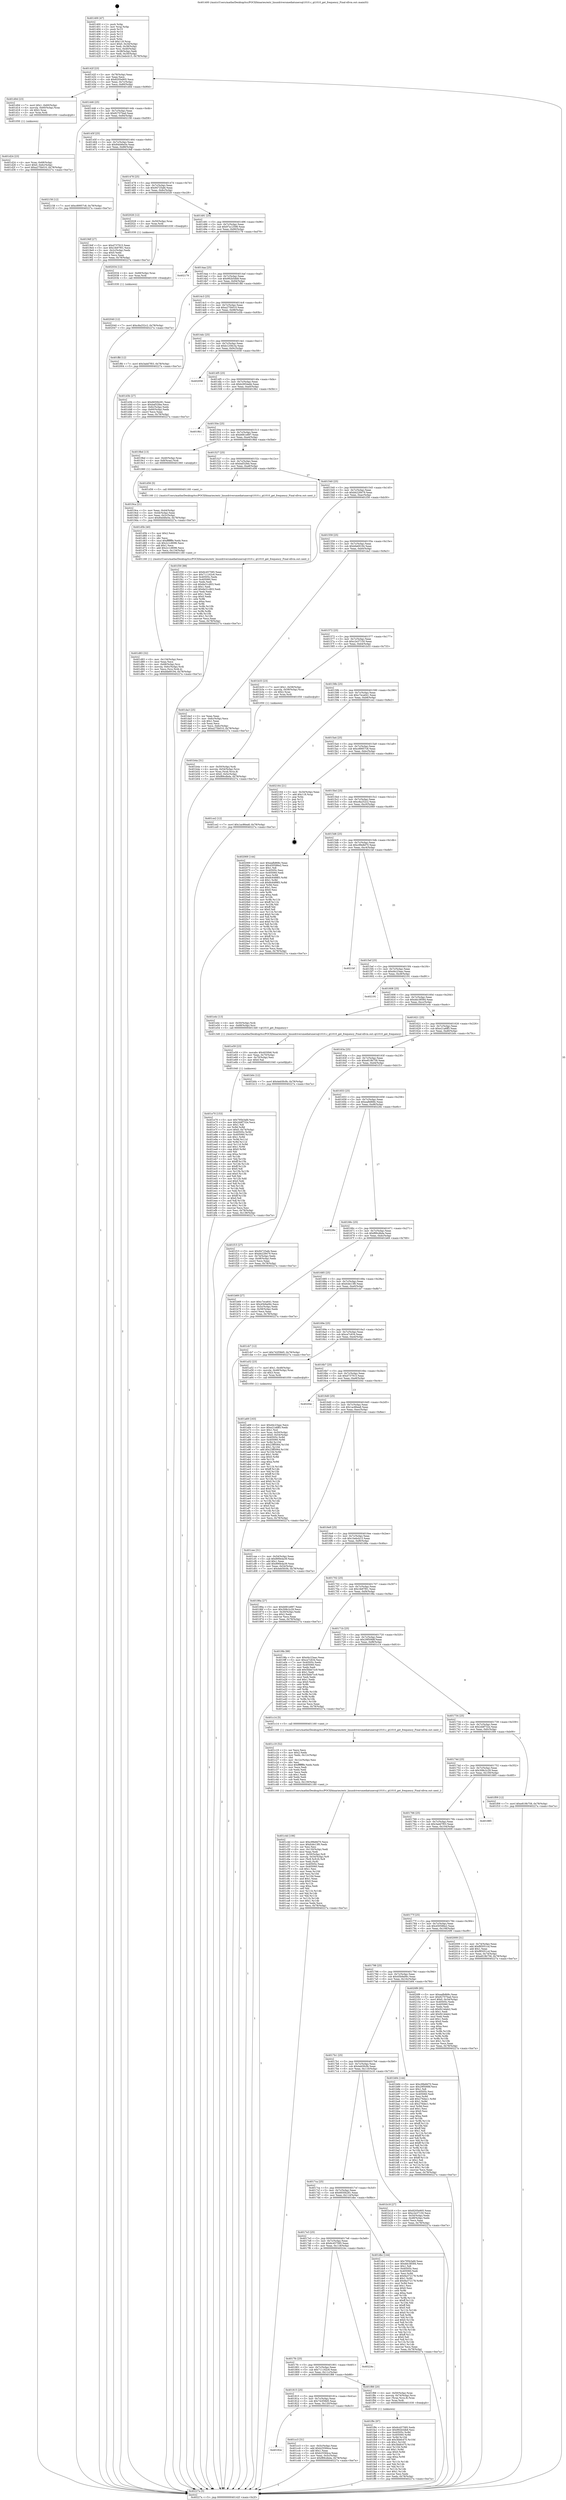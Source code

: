 digraph "0x401400" {
  label = "0x401400 (/mnt/c/Users/mathe/Desktop/tcc/POCII/binaries/extr_linuxdriversmediatunersqt1010.c_qt1010_get_frequency_Final-ollvm.out::main(0))"
  labelloc = "t"
  node[shape=record]

  Entry [label="",width=0.3,height=0.3,shape=circle,fillcolor=black,style=filled]
  "0x40142f" [label="{
     0x40142f [23]\l
     | [instrs]\l
     &nbsp;&nbsp;0x40142f \<+3\>: mov -0x78(%rbp),%eax\l
     &nbsp;&nbsp;0x401432 \<+2\>: mov %eax,%ecx\l
     &nbsp;&nbsp;0x401434 \<+6\>: sub $0x8205e905,%ecx\l
     &nbsp;&nbsp;0x40143a \<+3\>: mov %eax,-0x7c(%rbp)\l
     &nbsp;&nbsp;0x40143d \<+3\>: mov %ecx,-0x80(%rbp)\l
     &nbsp;&nbsp;0x401440 \<+6\>: je 0000000000401d0d \<main+0x90d\>\l
  }"]
  "0x401d0d" [label="{
     0x401d0d [23]\l
     | [instrs]\l
     &nbsp;&nbsp;0x401d0d \<+7\>: movl $0x1,-0x60(%rbp)\l
     &nbsp;&nbsp;0x401d14 \<+4\>: movslq -0x60(%rbp),%rax\l
     &nbsp;&nbsp;0x401d18 \<+4\>: shl $0x2,%rax\l
     &nbsp;&nbsp;0x401d1c \<+3\>: mov %rax,%rdi\l
     &nbsp;&nbsp;0x401d1f \<+5\>: call 0000000000401050 \<malloc@plt\>\l
     | [calls]\l
     &nbsp;&nbsp;0x401050 \{1\} (unknown)\l
  }"]
  "0x401446" [label="{
     0x401446 [25]\l
     | [instrs]\l
     &nbsp;&nbsp;0x401446 \<+5\>: jmp 000000000040144b \<main+0x4b\>\l
     &nbsp;&nbsp;0x40144b \<+3\>: mov -0x7c(%rbp),%eax\l
     &nbsp;&nbsp;0x40144e \<+5\>: sub $0x82707bad,%eax\l
     &nbsp;&nbsp;0x401453 \<+6\>: mov %eax,-0x84(%rbp)\l
     &nbsp;&nbsp;0x401459 \<+6\>: je 0000000000402158 \<main+0xd58\>\l
  }"]
  Exit [label="",width=0.3,height=0.3,shape=circle,fillcolor=black,style=filled,peripheries=2]
  "0x402158" [label="{
     0x402158 [12]\l
     | [instrs]\l
     &nbsp;&nbsp;0x402158 \<+7\>: movl $0xc89957c8,-0x78(%rbp)\l
     &nbsp;&nbsp;0x40215f \<+5\>: jmp 000000000040227a \<main+0xe7a\>\l
  }"]
  "0x40145f" [label="{
     0x40145f [25]\l
     | [instrs]\l
     &nbsp;&nbsp;0x40145f \<+5\>: jmp 0000000000401464 \<main+0x64\>\l
     &nbsp;&nbsp;0x401464 \<+3\>: mov -0x7c(%rbp),%eax\l
     &nbsp;&nbsp;0x401467 \<+5\>: sub $0x84d46e5e,%eax\l
     &nbsp;&nbsp;0x40146c \<+6\>: mov %eax,-0x88(%rbp)\l
     &nbsp;&nbsp;0x401472 \<+6\>: je 00000000004019df \<main+0x5df\>\l
  }"]
  "0x402040" [label="{
     0x402040 [12]\l
     | [instrs]\l
     &nbsp;&nbsp;0x402040 \<+7\>: movl $0xc8a252c2,-0x78(%rbp)\l
     &nbsp;&nbsp;0x402047 \<+5\>: jmp 000000000040227a \<main+0xe7a\>\l
  }"]
  "0x4019df" [label="{
     0x4019df [27]\l
     | [instrs]\l
     &nbsp;&nbsp;0x4019df \<+5\>: mov $0xd737915,%eax\l
     &nbsp;&nbsp;0x4019e4 \<+5\>: mov $0x1fe97f01,%ecx\l
     &nbsp;&nbsp;0x4019e9 \<+3\>: mov -0x2c(%rbp),%edx\l
     &nbsp;&nbsp;0x4019ec \<+3\>: cmp $0x0,%edx\l
     &nbsp;&nbsp;0x4019ef \<+3\>: cmove %ecx,%eax\l
     &nbsp;&nbsp;0x4019f2 \<+3\>: mov %eax,-0x78(%rbp)\l
     &nbsp;&nbsp;0x4019f5 \<+5\>: jmp 000000000040227a \<main+0xe7a\>\l
  }"]
  "0x401478" [label="{
     0x401478 [25]\l
     | [instrs]\l
     &nbsp;&nbsp;0x401478 \<+5\>: jmp 000000000040147d \<main+0x7d\>\l
     &nbsp;&nbsp;0x40147d \<+3\>: mov -0x7c(%rbp),%eax\l
     &nbsp;&nbsp;0x401480 \<+5\>: sub $0x94725afe,%eax\l
     &nbsp;&nbsp;0x401485 \<+6\>: mov %eax,-0x8c(%rbp)\l
     &nbsp;&nbsp;0x40148b \<+6\>: je 0000000000402028 \<main+0xc28\>\l
  }"]
  "0x402034" [label="{
     0x402034 [12]\l
     | [instrs]\l
     &nbsp;&nbsp;0x402034 \<+4\>: mov -0x68(%rbp),%rax\l
     &nbsp;&nbsp;0x402038 \<+3\>: mov %rax,%rdi\l
     &nbsp;&nbsp;0x40203b \<+5\>: call 0000000000401030 \<free@plt\>\l
     | [calls]\l
     &nbsp;&nbsp;0x401030 \{1\} (unknown)\l
  }"]
  "0x402028" [label="{
     0x402028 [12]\l
     | [instrs]\l
     &nbsp;&nbsp;0x402028 \<+4\>: mov -0x50(%rbp),%rax\l
     &nbsp;&nbsp;0x40202c \<+3\>: mov %rax,%rdi\l
     &nbsp;&nbsp;0x40202f \<+5\>: call 0000000000401030 \<free@plt\>\l
     | [calls]\l
     &nbsp;&nbsp;0x401030 \{1\} (unknown)\l
  }"]
  "0x401491" [label="{
     0x401491 [25]\l
     | [instrs]\l
     &nbsp;&nbsp;0x401491 \<+5\>: jmp 0000000000401496 \<main+0x96\>\l
     &nbsp;&nbsp;0x401496 \<+3\>: mov -0x7c(%rbp),%eax\l
     &nbsp;&nbsp;0x401499 \<+5\>: sub $0x97a12598,%eax\l
     &nbsp;&nbsp;0x40149e \<+6\>: mov %eax,-0x90(%rbp)\l
     &nbsp;&nbsp;0x4014a4 \<+6\>: je 0000000000402179 \<main+0xd79\>\l
  }"]
  "0x401f9c" [label="{
     0x401f9c [97]\l
     | [instrs]\l
     &nbsp;&nbsp;0x401f9c \<+5\>: mov $0x6c457585,%edx\l
     &nbsp;&nbsp;0x401fa1 \<+5\>: mov $0x992b5db8,%esi\l
     &nbsp;&nbsp;0x401fa6 \<+8\>: mov 0x40505c,%r8d\l
     &nbsp;&nbsp;0x401fae \<+8\>: mov 0x405060,%r9d\l
     &nbsp;&nbsp;0x401fb6 \<+3\>: mov %r8d,%r10d\l
     &nbsp;&nbsp;0x401fb9 \<+7\>: add $0x3bbfc475,%r10d\l
     &nbsp;&nbsp;0x401fc0 \<+4\>: sub $0x1,%r10d\l
     &nbsp;&nbsp;0x401fc4 \<+7\>: sub $0x3bbfc475,%r10d\l
     &nbsp;&nbsp;0x401fcb \<+4\>: imul %r10d,%r8d\l
     &nbsp;&nbsp;0x401fcf \<+4\>: and $0x1,%r8d\l
     &nbsp;&nbsp;0x401fd3 \<+4\>: cmp $0x0,%r8d\l
     &nbsp;&nbsp;0x401fd7 \<+4\>: sete %r11b\l
     &nbsp;&nbsp;0x401fdb \<+4\>: cmp $0xa,%r9d\l
     &nbsp;&nbsp;0x401fdf \<+3\>: setl %bl\l
     &nbsp;&nbsp;0x401fe2 \<+3\>: mov %r11b,%r14b\l
     &nbsp;&nbsp;0x401fe5 \<+3\>: and %bl,%r14b\l
     &nbsp;&nbsp;0x401fe8 \<+3\>: xor %bl,%r11b\l
     &nbsp;&nbsp;0x401feb \<+3\>: or %r11b,%r14b\l
     &nbsp;&nbsp;0x401fee \<+4\>: test $0x1,%r14b\l
     &nbsp;&nbsp;0x401ff2 \<+3\>: cmovne %esi,%edx\l
     &nbsp;&nbsp;0x401ff5 \<+3\>: mov %edx,-0x78(%rbp)\l
     &nbsp;&nbsp;0x401ff8 \<+5\>: jmp 000000000040227a \<main+0xe7a\>\l
  }"]
  "0x402179" [label="{
     0x402179\l
  }", style=dashed]
  "0x4014aa" [label="{
     0x4014aa [25]\l
     | [instrs]\l
     &nbsp;&nbsp;0x4014aa \<+5\>: jmp 00000000004014af \<main+0xaf\>\l
     &nbsp;&nbsp;0x4014af \<+3\>: mov -0x7c(%rbp),%eax\l
     &nbsp;&nbsp;0x4014b2 \<+5\>: sub $0x992b5db8,%eax\l
     &nbsp;&nbsp;0x4014b7 \<+6\>: mov %eax,-0x94(%rbp)\l
     &nbsp;&nbsp;0x4014bd \<+6\>: je 0000000000401ffd \<main+0xbfd\>\l
  }"]
  "0x401e70" [label="{
     0x401e70 [153]\l
     | [instrs]\l
     &nbsp;&nbsp;0x401e70 \<+5\>: mov $0x795b3afd,%esi\l
     &nbsp;&nbsp;0x401e75 \<+5\>: mov $0x2ddf732e,%ecx\l
     &nbsp;&nbsp;0x401e7a \<+2\>: mov $0x1,%dl\l
     &nbsp;&nbsp;0x401e7c \<+3\>: xor %r8d,%r8d\l
     &nbsp;&nbsp;0x401e7f \<+7\>: movl $0x0,-0x74(%rbp)\l
     &nbsp;&nbsp;0x401e86 \<+8\>: mov 0x40505c,%r9d\l
     &nbsp;&nbsp;0x401e8e \<+8\>: mov 0x405060,%r10d\l
     &nbsp;&nbsp;0x401e96 \<+4\>: sub $0x1,%r8d\l
     &nbsp;&nbsp;0x401e9a \<+3\>: mov %r9d,%r11d\l
     &nbsp;&nbsp;0x401e9d \<+3\>: add %r8d,%r11d\l
     &nbsp;&nbsp;0x401ea0 \<+4\>: imul %r11d,%r9d\l
     &nbsp;&nbsp;0x401ea4 \<+4\>: and $0x1,%r9d\l
     &nbsp;&nbsp;0x401ea8 \<+4\>: cmp $0x0,%r9d\l
     &nbsp;&nbsp;0x401eac \<+3\>: sete %bl\l
     &nbsp;&nbsp;0x401eaf \<+4\>: cmp $0xa,%r10d\l
     &nbsp;&nbsp;0x401eb3 \<+4\>: setl %r14b\l
     &nbsp;&nbsp;0x401eb7 \<+3\>: mov %bl,%r15b\l
     &nbsp;&nbsp;0x401eba \<+4\>: xor $0xff,%r15b\l
     &nbsp;&nbsp;0x401ebe \<+3\>: mov %r14b,%r12b\l
     &nbsp;&nbsp;0x401ec1 \<+4\>: xor $0xff,%r12b\l
     &nbsp;&nbsp;0x401ec5 \<+3\>: xor $0x0,%dl\l
     &nbsp;&nbsp;0x401ec8 \<+3\>: mov %r15b,%r13b\l
     &nbsp;&nbsp;0x401ecb \<+4\>: and $0x0,%r13b\l
     &nbsp;&nbsp;0x401ecf \<+2\>: and %dl,%bl\l
     &nbsp;&nbsp;0x401ed1 \<+3\>: mov %r12b,%dil\l
     &nbsp;&nbsp;0x401ed4 \<+4\>: and $0x0,%dil\l
     &nbsp;&nbsp;0x401ed8 \<+3\>: and %dl,%r14b\l
     &nbsp;&nbsp;0x401edb \<+3\>: or %bl,%r13b\l
     &nbsp;&nbsp;0x401ede \<+3\>: or %r14b,%dil\l
     &nbsp;&nbsp;0x401ee1 \<+3\>: xor %dil,%r13b\l
     &nbsp;&nbsp;0x401ee4 \<+3\>: or %r12b,%r15b\l
     &nbsp;&nbsp;0x401ee7 \<+4\>: xor $0xff,%r15b\l
     &nbsp;&nbsp;0x401eeb \<+3\>: or $0x0,%dl\l
     &nbsp;&nbsp;0x401eee \<+3\>: and %dl,%r15b\l
     &nbsp;&nbsp;0x401ef1 \<+3\>: or %r15b,%r13b\l
     &nbsp;&nbsp;0x401ef4 \<+4\>: test $0x1,%r13b\l
     &nbsp;&nbsp;0x401ef8 \<+3\>: cmovne %ecx,%esi\l
     &nbsp;&nbsp;0x401efb \<+3\>: mov %esi,-0x78(%rbp)\l
     &nbsp;&nbsp;0x401efe \<+6\>: mov %eax,-0x138(%rbp)\l
     &nbsp;&nbsp;0x401f04 \<+5\>: jmp 000000000040227a \<main+0xe7a\>\l
  }"]
  "0x401ffd" [label="{
     0x401ffd [12]\l
     | [instrs]\l
     &nbsp;&nbsp;0x401ffd \<+7\>: movl $0x3add7f03,-0x78(%rbp)\l
     &nbsp;&nbsp;0x402004 \<+5\>: jmp 000000000040227a \<main+0xe7a\>\l
  }"]
  "0x4014c3" [label="{
     0x4014c3 [25]\l
     | [instrs]\l
     &nbsp;&nbsp;0x4014c3 \<+5\>: jmp 00000000004014c8 \<main+0xc8\>\l
     &nbsp;&nbsp;0x4014c8 \<+3\>: mov -0x7c(%rbp),%eax\l
     &nbsp;&nbsp;0x4014cb \<+5\>: sub $0xa275b010,%eax\l
     &nbsp;&nbsp;0x4014d0 \<+6\>: mov %eax,-0x98(%rbp)\l
     &nbsp;&nbsp;0x4014d6 \<+6\>: je 0000000000401d3b \<main+0x93b\>\l
  }"]
  "0x401e59" [label="{
     0x401e59 [23]\l
     | [instrs]\l
     &nbsp;&nbsp;0x401e59 \<+10\>: movabs $0x4030b6,%rdi\l
     &nbsp;&nbsp;0x401e63 \<+3\>: mov %eax,-0x70(%rbp)\l
     &nbsp;&nbsp;0x401e66 \<+3\>: mov -0x70(%rbp),%esi\l
     &nbsp;&nbsp;0x401e69 \<+2\>: mov $0x0,%al\l
     &nbsp;&nbsp;0x401e6b \<+5\>: call 0000000000401040 \<printf@plt\>\l
     | [calls]\l
     &nbsp;&nbsp;0x401040 \{1\} (unknown)\l
  }"]
  "0x401d3b" [label="{
     0x401d3b [27]\l
     | [instrs]\l
     &nbsp;&nbsp;0x401d3b \<+5\>: mov $0x6650b281,%eax\l
     &nbsp;&nbsp;0x401d40 \<+5\>: mov $0xbaf32fee,%ecx\l
     &nbsp;&nbsp;0x401d45 \<+3\>: mov -0x6c(%rbp),%edx\l
     &nbsp;&nbsp;0x401d48 \<+3\>: cmp -0x60(%rbp),%edx\l
     &nbsp;&nbsp;0x401d4b \<+3\>: cmovl %ecx,%eax\l
     &nbsp;&nbsp;0x401d4e \<+3\>: mov %eax,-0x78(%rbp)\l
     &nbsp;&nbsp;0x401d51 \<+5\>: jmp 000000000040227a \<main+0xe7a\>\l
  }"]
  "0x4014dc" [label="{
     0x4014dc [25]\l
     | [instrs]\l
     &nbsp;&nbsp;0x4014dc \<+5\>: jmp 00000000004014e1 \<main+0xe1\>\l
     &nbsp;&nbsp;0x4014e1 \<+3\>: mov -0x7c(%rbp),%eax\l
     &nbsp;&nbsp;0x4014e4 \<+5\>: sub $0xb1258c3a,%eax\l
     &nbsp;&nbsp;0x4014e9 \<+6\>: mov %eax,-0x9c(%rbp)\l
     &nbsp;&nbsp;0x4014ef \<+6\>: je 0000000000402058 \<main+0xc58\>\l
  }"]
  "0x401d83" [label="{
     0x401d83 [32]\l
     | [instrs]\l
     &nbsp;&nbsp;0x401d83 \<+6\>: mov -0x134(%rbp),%ecx\l
     &nbsp;&nbsp;0x401d89 \<+3\>: imul %eax,%ecx\l
     &nbsp;&nbsp;0x401d8c \<+4\>: mov -0x68(%rbp),%rsi\l
     &nbsp;&nbsp;0x401d90 \<+4\>: movslq -0x6c(%rbp),%rdi\l
     &nbsp;&nbsp;0x401d94 \<+3\>: mov %ecx,(%rsi,%rdi,4)\l
     &nbsp;&nbsp;0x401d97 \<+7\>: movl $0xbfa69194,-0x78(%rbp)\l
     &nbsp;&nbsp;0x401d9e \<+5\>: jmp 000000000040227a \<main+0xe7a\>\l
  }"]
  "0x402058" [label="{
     0x402058\l
  }", style=dashed]
  "0x4014f5" [label="{
     0x4014f5 [25]\l
     | [instrs]\l
     &nbsp;&nbsp;0x4014f5 \<+5\>: jmp 00000000004014fa \<main+0xfa\>\l
     &nbsp;&nbsp;0x4014fa \<+3\>: mov -0x7c(%rbp),%eax\l
     &nbsp;&nbsp;0x4014fd \<+5\>: sub $0xb2854abb,%eax\l
     &nbsp;&nbsp;0x401502 \<+6\>: mov %eax,-0xa0(%rbp)\l
     &nbsp;&nbsp;0x401508 \<+6\>: je 00000000004019b1 \<main+0x5b1\>\l
  }"]
  "0x401d5b" [label="{
     0x401d5b [40]\l
     | [instrs]\l
     &nbsp;&nbsp;0x401d5b \<+5\>: mov $0x2,%ecx\l
     &nbsp;&nbsp;0x401d60 \<+1\>: cltd\l
     &nbsp;&nbsp;0x401d61 \<+2\>: idiv %ecx\l
     &nbsp;&nbsp;0x401d63 \<+6\>: imul $0xfffffffe,%edx,%ecx\l
     &nbsp;&nbsp;0x401d69 \<+6\>: sub $0x2c1c8096,%ecx\l
     &nbsp;&nbsp;0x401d6f \<+3\>: add $0x1,%ecx\l
     &nbsp;&nbsp;0x401d72 \<+6\>: add $0x2c1c8096,%ecx\l
     &nbsp;&nbsp;0x401d78 \<+6\>: mov %ecx,-0x134(%rbp)\l
     &nbsp;&nbsp;0x401d7e \<+5\>: call 0000000000401160 \<next_i\>\l
     | [calls]\l
     &nbsp;&nbsp;0x401160 \{1\} (/mnt/c/Users/mathe/Desktop/tcc/POCII/binaries/extr_linuxdriversmediatunersqt1010.c_qt1010_get_frequency_Final-ollvm.out::next_i)\l
  }"]
  "0x4019b1" [label="{
     0x4019b1\l
  }", style=dashed]
  "0x40150e" [label="{
     0x40150e [25]\l
     | [instrs]\l
     &nbsp;&nbsp;0x40150e \<+5\>: jmp 0000000000401513 \<main+0x113\>\l
     &nbsp;&nbsp;0x401513 \<+3\>: mov -0x7c(%rbp),%eax\l
     &nbsp;&nbsp;0x401516 \<+5\>: sub $0xb681e897,%eax\l
     &nbsp;&nbsp;0x40151b \<+6\>: mov %eax,-0xa4(%rbp)\l
     &nbsp;&nbsp;0x401521 \<+6\>: je 00000000004019bd \<main+0x5bd\>\l
  }"]
  "0x401d24" [label="{
     0x401d24 [23]\l
     | [instrs]\l
     &nbsp;&nbsp;0x401d24 \<+4\>: mov %rax,-0x68(%rbp)\l
     &nbsp;&nbsp;0x401d28 \<+7\>: movl $0x0,-0x6c(%rbp)\l
     &nbsp;&nbsp;0x401d2f \<+7\>: movl $0xa275b010,-0x78(%rbp)\l
     &nbsp;&nbsp;0x401d36 \<+5\>: jmp 000000000040227a \<main+0xe7a\>\l
  }"]
  "0x4019bd" [label="{
     0x4019bd [13]\l
     | [instrs]\l
     &nbsp;&nbsp;0x4019bd \<+4\>: mov -0x40(%rbp),%rax\l
     &nbsp;&nbsp;0x4019c1 \<+4\>: mov 0x8(%rax),%rdi\l
     &nbsp;&nbsp;0x4019c5 \<+5\>: call 0000000000401060 \<atoi@plt\>\l
     | [calls]\l
     &nbsp;&nbsp;0x401060 \{1\} (unknown)\l
  }"]
  "0x401527" [label="{
     0x401527 [25]\l
     | [instrs]\l
     &nbsp;&nbsp;0x401527 \<+5\>: jmp 000000000040152c \<main+0x12c\>\l
     &nbsp;&nbsp;0x40152c \<+3\>: mov -0x7c(%rbp),%eax\l
     &nbsp;&nbsp;0x40152f \<+5\>: sub $0xbaf32fee,%eax\l
     &nbsp;&nbsp;0x401534 \<+6\>: mov %eax,-0xa8(%rbp)\l
     &nbsp;&nbsp;0x40153a \<+6\>: je 0000000000401d56 \<main+0x956\>\l
  }"]
  "0x40182e" [label="{
     0x40182e\l
  }", style=dashed]
  "0x401d56" [label="{
     0x401d56 [5]\l
     | [instrs]\l
     &nbsp;&nbsp;0x401d56 \<+5\>: call 0000000000401160 \<next_i\>\l
     | [calls]\l
     &nbsp;&nbsp;0x401160 \{1\} (/mnt/c/Users/mathe/Desktop/tcc/POCII/binaries/extr_linuxdriversmediatunersqt1010.c_qt1010_get_frequency_Final-ollvm.out::next_i)\l
  }"]
  "0x401540" [label="{
     0x401540 [25]\l
     | [instrs]\l
     &nbsp;&nbsp;0x401540 \<+5\>: jmp 0000000000401545 \<main+0x145\>\l
     &nbsp;&nbsp;0x401545 \<+3\>: mov -0x7c(%rbp),%eax\l
     &nbsp;&nbsp;0x401548 \<+5\>: sub $0xbb228479,%eax\l
     &nbsp;&nbsp;0x40154d \<+6\>: mov %eax,-0xac(%rbp)\l
     &nbsp;&nbsp;0x401553 \<+6\>: je 0000000000401f30 \<main+0xb30\>\l
  }"]
  "0x401cc3" [label="{
     0x401cc3 [31]\l
     | [instrs]\l
     &nbsp;&nbsp;0x401cc3 \<+3\>: mov -0x5c(%rbp),%eax\l
     &nbsp;&nbsp;0x401cc6 \<+5\>: add $0xb25584ca,%eax\l
     &nbsp;&nbsp;0x401ccb \<+3\>: add $0x1,%eax\l
     &nbsp;&nbsp;0x401cce \<+5\>: sub $0xb25584ca,%eax\l
     &nbsp;&nbsp;0x401cd3 \<+3\>: mov %eax,-0x5c(%rbp)\l
     &nbsp;&nbsp;0x401cd6 \<+7\>: movl $0xf89cdbda,-0x78(%rbp)\l
     &nbsp;&nbsp;0x401cdd \<+5\>: jmp 000000000040227a \<main+0xe7a\>\l
  }"]
  "0x401f30" [label="{
     0x401f30 [88]\l
     | [instrs]\l
     &nbsp;&nbsp;0x401f30 \<+5\>: mov $0x6c457585,%eax\l
     &nbsp;&nbsp;0x401f35 \<+5\>: mov $0x711162c6,%ecx\l
     &nbsp;&nbsp;0x401f3a \<+7\>: mov 0x40505c,%edx\l
     &nbsp;&nbsp;0x401f41 \<+7\>: mov 0x405060,%esi\l
     &nbsp;&nbsp;0x401f48 \<+2\>: mov %edx,%edi\l
     &nbsp;&nbsp;0x401f4a \<+6\>: sub $0x6e31c803,%edi\l
     &nbsp;&nbsp;0x401f50 \<+3\>: sub $0x1,%edi\l
     &nbsp;&nbsp;0x401f53 \<+6\>: add $0x6e31c803,%edi\l
     &nbsp;&nbsp;0x401f59 \<+3\>: imul %edi,%edx\l
     &nbsp;&nbsp;0x401f5c \<+3\>: and $0x1,%edx\l
     &nbsp;&nbsp;0x401f5f \<+3\>: cmp $0x0,%edx\l
     &nbsp;&nbsp;0x401f62 \<+4\>: sete %r8b\l
     &nbsp;&nbsp;0x401f66 \<+3\>: cmp $0xa,%esi\l
     &nbsp;&nbsp;0x401f69 \<+4\>: setl %r9b\l
     &nbsp;&nbsp;0x401f6d \<+3\>: mov %r8b,%r10b\l
     &nbsp;&nbsp;0x401f70 \<+3\>: and %r9b,%r10b\l
     &nbsp;&nbsp;0x401f73 \<+3\>: xor %r9b,%r8b\l
     &nbsp;&nbsp;0x401f76 \<+3\>: or %r8b,%r10b\l
     &nbsp;&nbsp;0x401f79 \<+4\>: test $0x1,%r10b\l
     &nbsp;&nbsp;0x401f7d \<+3\>: cmovne %ecx,%eax\l
     &nbsp;&nbsp;0x401f80 \<+3\>: mov %eax,-0x78(%rbp)\l
     &nbsp;&nbsp;0x401f83 \<+5\>: jmp 000000000040227a \<main+0xe7a\>\l
  }"]
  "0x401559" [label="{
     0x401559 [25]\l
     | [instrs]\l
     &nbsp;&nbsp;0x401559 \<+5\>: jmp 000000000040155e \<main+0x15e\>\l
     &nbsp;&nbsp;0x40155e \<+3\>: mov -0x7c(%rbp),%eax\l
     &nbsp;&nbsp;0x401561 \<+5\>: sub $0xbfa69194,%eax\l
     &nbsp;&nbsp;0x401566 \<+6\>: mov %eax,-0xb0(%rbp)\l
     &nbsp;&nbsp;0x40156c \<+6\>: je 0000000000401da3 \<main+0x9a3\>\l
  }"]
  "0x401815" [label="{
     0x401815 [25]\l
     | [instrs]\l
     &nbsp;&nbsp;0x401815 \<+5\>: jmp 000000000040181a \<main+0x41a\>\l
     &nbsp;&nbsp;0x40181a \<+3\>: mov -0x7c(%rbp),%eax\l
     &nbsp;&nbsp;0x40181d \<+5\>: sub $0x742f38d5,%eax\l
     &nbsp;&nbsp;0x401822 \<+6\>: mov %eax,-0x120(%rbp)\l
     &nbsp;&nbsp;0x401828 \<+6\>: je 0000000000401cc3 \<main+0x8c3\>\l
  }"]
  "0x401da3" [label="{
     0x401da3 [25]\l
     | [instrs]\l
     &nbsp;&nbsp;0x401da3 \<+2\>: xor %eax,%eax\l
     &nbsp;&nbsp;0x401da5 \<+3\>: mov -0x6c(%rbp),%ecx\l
     &nbsp;&nbsp;0x401da8 \<+3\>: sub $0x1,%eax\l
     &nbsp;&nbsp;0x401dab \<+2\>: sub %eax,%ecx\l
     &nbsp;&nbsp;0x401dad \<+3\>: mov %ecx,-0x6c(%rbp)\l
     &nbsp;&nbsp;0x401db0 \<+7\>: movl $0xa275b010,-0x78(%rbp)\l
     &nbsp;&nbsp;0x401db7 \<+5\>: jmp 000000000040227a \<main+0xe7a\>\l
  }"]
  "0x401572" [label="{
     0x401572 [25]\l
     | [instrs]\l
     &nbsp;&nbsp;0x401572 \<+5\>: jmp 0000000000401577 \<main+0x177\>\l
     &nbsp;&nbsp;0x401577 \<+3\>: mov -0x7c(%rbp),%eax\l
     &nbsp;&nbsp;0x40157a \<+5\>: sub $0xc2e37150,%eax\l
     &nbsp;&nbsp;0x40157f \<+6\>: mov %eax,-0xb4(%rbp)\l
     &nbsp;&nbsp;0x401585 \<+6\>: je 0000000000401b33 \<main+0x733\>\l
  }"]
  "0x401f88" [label="{
     0x401f88 [20]\l
     | [instrs]\l
     &nbsp;&nbsp;0x401f88 \<+4\>: mov -0x50(%rbp),%rax\l
     &nbsp;&nbsp;0x401f8c \<+4\>: movslq -0x74(%rbp),%rcx\l
     &nbsp;&nbsp;0x401f90 \<+4\>: mov (%rax,%rcx,8),%rax\l
     &nbsp;&nbsp;0x401f94 \<+3\>: mov %rax,%rdi\l
     &nbsp;&nbsp;0x401f97 \<+5\>: call 0000000000401030 \<free@plt\>\l
     | [calls]\l
     &nbsp;&nbsp;0x401030 \{1\} (unknown)\l
  }"]
  "0x401b33" [label="{
     0x401b33 [23]\l
     | [instrs]\l
     &nbsp;&nbsp;0x401b33 \<+7\>: movl $0x1,-0x58(%rbp)\l
     &nbsp;&nbsp;0x401b3a \<+4\>: movslq -0x58(%rbp),%rax\l
     &nbsp;&nbsp;0x401b3e \<+4\>: shl $0x2,%rax\l
     &nbsp;&nbsp;0x401b42 \<+3\>: mov %rax,%rdi\l
     &nbsp;&nbsp;0x401b45 \<+5\>: call 0000000000401050 \<malloc@plt\>\l
     | [calls]\l
     &nbsp;&nbsp;0x401050 \{1\} (unknown)\l
  }"]
  "0x40158b" [label="{
     0x40158b [25]\l
     | [instrs]\l
     &nbsp;&nbsp;0x40158b \<+5\>: jmp 0000000000401590 \<main+0x190\>\l
     &nbsp;&nbsp;0x401590 \<+3\>: mov -0x7c(%rbp),%eax\l
     &nbsp;&nbsp;0x401593 \<+5\>: sub $0xc7eca641,%eax\l
     &nbsp;&nbsp;0x401598 \<+6\>: mov %eax,-0xb8(%rbp)\l
     &nbsp;&nbsp;0x40159e \<+6\>: je 0000000000401ce2 \<main+0x8e2\>\l
  }"]
  "0x4017fc" [label="{
     0x4017fc [25]\l
     | [instrs]\l
     &nbsp;&nbsp;0x4017fc \<+5\>: jmp 0000000000401801 \<main+0x401\>\l
     &nbsp;&nbsp;0x401801 \<+3\>: mov -0x7c(%rbp),%eax\l
     &nbsp;&nbsp;0x401804 \<+5\>: sub $0x711162c6,%eax\l
     &nbsp;&nbsp;0x401809 \<+6\>: mov %eax,-0x11c(%rbp)\l
     &nbsp;&nbsp;0x40180f \<+6\>: je 0000000000401f88 \<main+0xb88\>\l
  }"]
  "0x401ce2" [label="{
     0x401ce2 [12]\l
     | [instrs]\l
     &nbsp;&nbsp;0x401ce2 \<+7\>: movl $0x1ac86ea8,-0x78(%rbp)\l
     &nbsp;&nbsp;0x401ce9 \<+5\>: jmp 000000000040227a \<main+0xe7a\>\l
  }"]
  "0x4015a4" [label="{
     0x4015a4 [25]\l
     | [instrs]\l
     &nbsp;&nbsp;0x4015a4 \<+5\>: jmp 00000000004015a9 \<main+0x1a9\>\l
     &nbsp;&nbsp;0x4015a9 \<+3\>: mov -0x7c(%rbp),%eax\l
     &nbsp;&nbsp;0x4015ac \<+5\>: sub $0xc89957c8,%eax\l
     &nbsp;&nbsp;0x4015b1 \<+6\>: mov %eax,-0xbc(%rbp)\l
     &nbsp;&nbsp;0x4015b7 \<+6\>: je 0000000000402164 \<main+0xd64\>\l
  }"]
  "0x40224c" [label="{
     0x40224c\l
  }", style=dashed]
  "0x402164" [label="{
     0x402164 [21]\l
     | [instrs]\l
     &nbsp;&nbsp;0x402164 \<+3\>: mov -0x34(%rbp),%eax\l
     &nbsp;&nbsp;0x402167 \<+7\>: add $0x118,%rsp\l
     &nbsp;&nbsp;0x40216e \<+1\>: pop %rbx\l
     &nbsp;&nbsp;0x40216f \<+2\>: pop %r12\l
     &nbsp;&nbsp;0x402171 \<+2\>: pop %r13\l
     &nbsp;&nbsp;0x402173 \<+2\>: pop %r14\l
     &nbsp;&nbsp;0x402175 \<+2\>: pop %r15\l
     &nbsp;&nbsp;0x402177 \<+1\>: pop %rbp\l
     &nbsp;&nbsp;0x402178 \<+1\>: ret\l
  }"]
  "0x4015bd" [label="{
     0x4015bd [25]\l
     | [instrs]\l
     &nbsp;&nbsp;0x4015bd \<+5\>: jmp 00000000004015c2 \<main+0x1c2\>\l
     &nbsp;&nbsp;0x4015c2 \<+3\>: mov -0x7c(%rbp),%eax\l
     &nbsp;&nbsp;0x4015c5 \<+5\>: sub $0xc8a252c2,%eax\l
     &nbsp;&nbsp;0x4015ca \<+6\>: mov %eax,-0xc0(%rbp)\l
     &nbsp;&nbsp;0x4015d0 \<+6\>: je 0000000000402069 \<main+0xc69\>\l
  }"]
  "0x4017e3" [label="{
     0x4017e3 [25]\l
     | [instrs]\l
     &nbsp;&nbsp;0x4017e3 \<+5\>: jmp 00000000004017e8 \<main+0x3e8\>\l
     &nbsp;&nbsp;0x4017e8 \<+3\>: mov -0x7c(%rbp),%eax\l
     &nbsp;&nbsp;0x4017eb \<+5\>: sub $0x6c457585,%eax\l
     &nbsp;&nbsp;0x4017f0 \<+6\>: mov %eax,-0x118(%rbp)\l
     &nbsp;&nbsp;0x4017f6 \<+6\>: je 000000000040224c \<main+0xe4c\>\l
  }"]
  "0x402069" [label="{
     0x402069 [144]\l
     | [instrs]\l
     &nbsp;&nbsp;0x402069 \<+5\>: mov $0xeafb868c,%eax\l
     &nbsp;&nbsp;0x40206e \<+5\>: mov $0x450586e2,%ecx\l
     &nbsp;&nbsp;0x402073 \<+2\>: mov $0x1,%dl\l
     &nbsp;&nbsp;0x402075 \<+7\>: mov 0x40505c,%esi\l
     &nbsp;&nbsp;0x40207c \<+7\>: mov 0x405060,%edi\l
     &nbsp;&nbsp;0x402083 \<+3\>: mov %esi,%r8d\l
     &nbsp;&nbsp;0x402086 \<+7\>: add $0x8c6488f3,%r8d\l
     &nbsp;&nbsp;0x40208d \<+4\>: sub $0x1,%r8d\l
     &nbsp;&nbsp;0x402091 \<+7\>: sub $0x8c6488f3,%r8d\l
     &nbsp;&nbsp;0x402098 \<+4\>: imul %r8d,%esi\l
     &nbsp;&nbsp;0x40209c \<+3\>: and $0x1,%esi\l
     &nbsp;&nbsp;0x40209f \<+3\>: cmp $0x0,%esi\l
     &nbsp;&nbsp;0x4020a2 \<+4\>: sete %r9b\l
     &nbsp;&nbsp;0x4020a6 \<+3\>: cmp $0xa,%edi\l
     &nbsp;&nbsp;0x4020a9 \<+4\>: setl %r10b\l
     &nbsp;&nbsp;0x4020ad \<+3\>: mov %r9b,%r11b\l
     &nbsp;&nbsp;0x4020b0 \<+4\>: xor $0xff,%r11b\l
     &nbsp;&nbsp;0x4020b4 \<+3\>: mov %r10b,%bl\l
     &nbsp;&nbsp;0x4020b7 \<+3\>: xor $0xff,%bl\l
     &nbsp;&nbsp;0x4020ba \<+3\>: xor $0x0,%dl\l
     &nbsp;&nbsp;0x4020bd \<+3\>: mov %r11b,%r14b\l
     &nbsp;&nbsp;0x4020c0 \<+4\>: and $0x0,%r14b\l
     &nbsp;&nbsp;0x4020c4 \<+3\>: and %dl,%r9b\l
     &nbsp;&nbsp;0x4020c7 \<+3\>: mov %bl,%r15b\l
     &nbsp;&nbsp;0x4020ca \<+4\>: and $0x0,%r15b\l
     &nbsp;&nbsp;0x4020ce \<+3\>: and %dl,%r10b\l
     &nbsp;&nbsp;0x4020d1 \<+3\>: or %r9b,%r14b\l
     &nbsp;&nbsp;0x4020d4 \<+3\>: or %r10b,%r15b\l
     &nbsp;&nbsp;0x4020d7 \<+3\>: xor %r15b,%r14b\l
     &nbsp;&nbsp;0x4020da \<+3\>: or %bl,%r11b\l
     &nbsp;&nbsp;0x4020dd \<+4\>: xor $0xff,%r11b\l
     &nbsp;&nbsp;0x4020e1 \<+3\>: or $0x0,%dl\l
     &nbsp;&nbsp;0x4020e4 \<+3\>: and %dl,%r11b\l
     &nbsp;&nbsp;0x4020e7 \<+3\>: or %r11b,%r14b\l
     &nbsp;&nbsp;0x4020ea \<+4\>: test $0x1,%r14b\l
     &nbsp;&nbsp;0x4020ee \<+3\>: cmovne %ecx,%eax\l
     &nbsp;&nbsp;0x4020f1 \<+3\>: mov %eax,-0x78(%rbp)\l
     &nbsp;&nbsp;0x4020f4 \<+5\>: jmp 000000000040227a \<main+0xe7a\>\l
  }"]
  "0x4015d6" [label="{
     0x4015d6 [25]\l
     | [instrs]\l
     &nbsp;&nbsp;0x4015d6 \<+5\>: jmp 00000000004015db \<main+0x1db\>\l
     &nbsp;&nbsp;0x4015db \<+3\>: mov -0x7c(%rbp),%eax\l
     &nbsp;&nbsp;0x4015de \<+5\>: sub $0xc99e8d70,%eax\l
     &nbsp;&nbsp;0x4015e3 \<+6\>: mov %eax,-0xc4(%rbp)\l
     &nbsp;&nbsp;0x4015e9 \<+6\>: je 00000000004021bf \<main+0xdbf\>\l
  }"]
  "0x401dbc" [label="{
     0x401dbc [144]\l
     | [instrs]\l
     &nbsp;&nbsp;0x401dbc \<+5\>: mov $0x795b3afd,%eax\l
     &nbsp;&nbsp;0x401dc1 \<+5\>: mov $0xddc38584,%ecx\l
     &nbsp;&nbsp;0x401dc6 \<+2\>: mov $0x1,%dl\l
     &nbsp;&nbsp;0x401dc8 \<+7\>: mov 0x40505c,%esi\l
     &nbsp;&nbsp;0x401dcf \<+7\>: mov 0x405060,%edi\l
     &nbsp;&nbsp;0x401dd6 \<+3\>: mov %esi,%r8d\l
     &nbsp;&nbsp;0x401dd9 \<+7\>: sub $0x9a372178,%r8d\l
     &nbsp;&nbsp;0x401de0 \<+4\>: sub $0x1,%r8d\l
     &nbsp;&nbsp;0x401de4 \<+7\>: add $0x9a372178,%r8d\l
     &nbsp;&nbsp;0x401deb \<+4\>: imul %r8d,%esi\l
     &nbsp;&nbsp;0x401def \<+3\>: and $0x1,%esi\l
     &nbsp;&nbsp;0x401df2 \<+3\>: cmp $0x0,%esi\l
     &nbsp;&nbsp;0x401df5 \<+4\>: sete %r9b\l
     &nbsp;&nbsp;0x401df9 \<+3\>: cmp $0xa,%edi\l
     &nbsp;&nbsp;0x401dfc \<+4\>: setl %r10b\l
     &nbsp;&nbsp;0x401e00 \<+3\>: mov %r9b,%r11b\l
     &nbsp;&nbsp;0x401e03 \<+4\>: xor $0xff,%r11b\l
     &nbsp;&nbsp;0x401e07 \<+3\>: mov %r10b,%bl\l
     &nbsp;&nbsp;0x401e0a \<+3\>: xor $0xff,%bl\l
     &nbsp;&nbsp;0x401e0d \<+3\>: xor $0x0,%dl\l
     &nbsp;&nbsp;0x401e10 \<+3\>: mov %r11b,%r14b\l
     &nbsp;&nbsp;0x401e13 \<+4\>: and $0x0,%r14b\l
     &nbsp;&nbsp;0x401e17 \<+3\>: and %dl,%r9b\l
     &nbsp;&nbsp;0x401e1a \<+3\>: mov %bl,%r15b\l
     &nbsp;&nbsp;0x401e1d \<+4\>: and $0x0,%r15b\l
     &nbsp;&nbsp;0x401e21 \<+3\>: and %dl,%r10b\l
     &nbsp;&nbsp;0x401e24 \<+3\>: or %r9b,%r14b\l
     &nbsp;&nbsp;0x401e27 \<+3\>: or %r10b,%r15b\l
     &nbsp;&nbsp;0x401e2a \<+3\>: xor %r15b,%r14b\l
     &nbsp;&nbsp;0x401e2d \<+3\>: or %bl,%r11b\l
     &nbsp;&nbsp;0x401e30 \<+4\>: xor $0xff,%r11b\l
     &nbsp;&nbsp;0x401e34 \<+3\>: or $0x0,%dl\l
     &nbsp;&nbsp;0x401e37 \<+3\>: and %dl,%r11b\l
     &nbsp;&nbsp;0x401e3a \<+3\>: or %r11b,%r14b\l
     &nbsp;&nbsp;0x401e3d \<+4\>: test $0x1,%r14b\l
     &nbsp;&nbsp;0x401e41 \<+3\>: cmovne %ecx,%eax\l
     &nbsp;&nbsp;0x401e44 \<+3\>: mov %eax,-0x78(%rbp)\l
     &nbsp;&nbsp;0x401e47 \<+5\>: jmp 000000000040227a \<main+0xe7a\>\l
  }"]
  "0x4021bf" [label="{
     0x4021bf\l
  }", style=dashed]
  "0x4015ef" [label="{
     0x4015ef [25]\l
     | [instrs]\l
     &nbsp;&nbsp;0x4015ef \<+5\>: jmp 00000000004015f4 \<main+0x1f4\>\l
     &nbsp;&nbsp;0x4015f4 \<+3\>: mov -0x7c(%rbp),%eax\l
     &nbsp;&nbsp;0x4015f7 \<+5\>: sub $0xd4c23aac,%eax\l
     &nbsp;&nbsp;0x4015fc \<+6\>: mov %eax,-0xc8(%rbp)\l
     &nbsp;&nbsp;0x401602 \<+6\>: je 0000000000402191 \<main+0xd91\>\l
  }"]
  "0x401c4d" [label="{
     0x401c4d [106]\l
     | [instrs]\l
     &nbsp;&nbsp;0x401c4d \<+5\>: mov $0xc99e8d70,%ecx\l
     &nbsp;&nbsp;0x401c52 \<+5\>: mov $0xfcbb13f0,%edx\l
     &nbsp;&nbsp;0x401c57 \<+2\>: xor %esi,%esi\l
     &nbsp;&nbsp;0x401c59 \<+6\>: mov -0x130(%rbp),%edi\l
     &nbsp;&nbsp;0x401c5f \<+3\>: imul %eax,%edi\l
     &nbsp;&nbsp;0x401c62 \<+4\>: mov -0x50(%rbp),%r8\l
     &nbsp;&nbsp;0x401c66 \<+4\>: movslq -0x54(%rbp),%r9\l
     &nbsp;&nbsp;0x401c6a \<+4\>: mov (%r8,%r9,8),%r8\l
     &nbsp;&nbsp;0x401c6e \<+3\>: mov %edi,(%r8)\l
     &nbsp;&nbsp;0x401c71 \<+7\>: mov 0x40505c,%eax\l
     &nbsp;&nbsp;0x401c78 \<+7\>: mov 0x405060,%edi\l
     &nbsp;&nbsp;0x401c7f \<+3\>: sub $0x1,%esi\l
     &nbsp;&nbsp;0x401c82 \<+3\>: mov %eax,%r10d\l
     &nbsp;&nbsp;0x401c85 \<+3\>: add %esi,%r10d\l
     &nbsp;&nbsp;0x401c88 \<+4\>: imul %r10d,%eax\l
     &nbsp;&nbsp;0x401c8c \<+3\>: and $0x1,%eax\l
     &nbsp;&nbsp;0x401c8f \<+3\>: cmp $0x0,%eax\l
     &nbsp;&nbsp;0x401c92 \<+4\>: sete %r11b\l
     &nbsp;&nbsp;0x401c96 \<+3\>: cmp $0xa,%edi\l
     &nbsp;&nbsp;0x401c99 \<+3\>: setl %bl\l
     &nbsp;&nbsp;0x401c9c \<+3\>: mov %r11b,%r14b\l
     &nbsp;&nbsp;0x401c9f \<+3\>: and %bl,%r14b\l
     &nbsp;&nbsp;0x401ca2 \<+3\>: xor %bl,%r11b\l
     &nbsp;&nbsp;0x401ca5 \<+3\>: or %r11b,%r14b\l
     &nbsp;&nbsp;0x401ca8 \<+4\>: test $0x1,%r14b\l
     &nbsp;&nbsp;0x401cac \<+3\>: cmovne %edx,%ecx\l
     &nbsp;&nbsp;0x401caf \<+3\>: mov %ecx,-0x78(%rbp)\l
     &nbsp;&nbsp;0x401cb2 \<+5\>: jmp 000000000040227a \<main+0xe7a\>\l
  }"]
  "0x402191" [label="{
     0x402191\l
  }", style=dashed]
  "0x401608" [label="{
     0x401608 [25]\l
     | [instrs]\l
     &nbsp;&nbsp;0x401608 \<+5\>: jmp 000000000040160d \<main+0x20d\>\l
     &nbsp;&nbsp;0x40160d \<+3\>: mov -0x7c(%rbp),%eax\l
     &nbsp;&nbsp;0x401610 \<+5\>: sub $0xddc38584,%eax\l
     &nbsp;&nbsp;0x401615 \<+6\>: mov %eax,-0xcc(%rbp)\l
     &nbsp;&nbsp;0x40161b \<+6\>: je 0000000000401e4c \<main+0xa4c\>\l
  }"]
  "0x401c19" [label="{
     0x401c19 [52]\l
     | [instrs]\l
     &nbsp;&nbsp;0x401c19 \<+2\>: xor %ecx,%ecx\l
     &nbsp;&nbsp;0x401c1b \<+5\>: mov $0x2,%edx\l
     &nbsp;&nbsp;0x401c20 \<+6\>: mov %edx,-0x12c(%rbp)\l
     &nbsp;&nbsp;0x401c26 \<+1\>: cltd\l
     &nbsp;&nbsp;0x401c27 \<+6\>: mov -0x12c(%rbp),%esi\l
     &nbsp;&nbsp;0x401c2d \<+2\>: idiv %esi\l
     &nbsp;&nbsp;0x401c2f \<+6\>: imul $0xfffffffe,%edx,%edx\l
     &nbsp;&nbsp;0x401c35 \<+2\>: mov %ecx,%edi\l
     &nbsp;&nbsp;0x401c37 \<+2\>: sub %edx,%edi\l
     &nbsp;&nbsp;0x401c39 \<+2\>: mov %ecx,%edx\l
     &nbsp;&nbsp;0x401c3b \<+3\>: sub $0x1,%edx\l
     &nbsp;&nbsp;0x401c3e \<+2\>: add %edx,%edi\l
     &nbsp;&nbsp;0x401c40 \<+2\>: sub %edi,%ecx\l
     &nbsp;&nbsp;0x401c42 \<+6\>: mov %ecx,-0x130(%rbp)\l
     &nbsp;&nbsp;0x401c48 \<+5\>: call 0000000000401160 \<next_i\>\l
     | [calls]\l
     &nbsp;&nbsp;0x401160 \{1\} (/mnt/c/Users/mathe/Desktop/tcc/POCII/binaries/extr_linuxdriversmediatunersqt1010.c_qt1010_get_frequency_Final-ollvm.out::next_i)\l
  }"]
  "0x401e4c" [label="{
     0x401e4c [13]\l
     | [instrs]\l
     &nbsp;&nbsp;0x401e4c \<+4\>: mov -0x50(%rbp),%rdi\l
     &nbsp;&nbsp;0x401e50 \<+4\>: mov -0x68(%rbp),%rsi\l
     &nbsp;&nbsp;0x401e54 \<+5\>: call 00000000004013d0 \<qt1010_get_frequency\>\l
     | [calls]\l
     &nbsp;&nbsp;0x4013d0 \{1\} (/mnt/c/Users/mathe/Desktop/tcc/POCII/binaries/extr_linuxdriversmediatunersqt1010.c_qt1010_get_frequency_Final-ollvm.out::qt1010_get_frequency)\l
  }"]
  "0x401621" [label="{
     0x401621 [25]\l
     | [instrs]\l
     &nbsp;&nbsp;0x401621 \<+5\>: jmp 0000000000401626 \<main+0x226\>\l
     &nbsp;&nbsp;0x401626 \<+3\>: mov -0x7c(%rbp),%eax\l
     &nbsp;&nbsp;0x401629 \<+5\>: sub $0xe21a6ff3,%eax\l
     &nbsp;&nbsp;0x40162e \<+6\>: mov %eax,-0xd0(%rbp)\l
     &nbsp;&nbsp;0x401634 \<+6\>: je 0000000000401b0c \<main+0x70c\>\l
  }"]
  "0x401b4a" [label="{
     0x401b4a [31]\l
     | [instrs]\l
     &nbsp;&nbsp;0x401b4a \<+4\>: mov -0x50(%rbp),%rdi\l
     &nbsp;&nbsp;0x401b4e \<+4\>: movslq -0x54(%rbp),%rcx\l
     &nbsp;&nbsp;0x401b52 \<+4\>: mov %rax,(%rdi,%rcx,8)\l
     &nbsp;&nbsp;0x401b56 \<+7\>: movl $0x0,-0x5c(%rbp)\l
     &nbsp;&nbsp;0x401b5d \<+7\>: movl $0xf89cdbda,-0x78(%rbp)\l
     &nbsp;&nbsp;0x401b64 \<+5\>: jmp 000000000040227a \<main+0xe7a\>\l
  }"]
  "0x401b0c" [label="{
     0x401b0c [12]\l
     | [instrs]\l
     &nbsp;&nbsp;0x401b0c \<+7\>: movl $0x4eb5fc0b,-0x78(%rbp)\l
     &nbsp;&nbsp;0x401b13 \<+5\>: jmp 000000000040227a \<main+0xe7a\>\l
  }"]
  "0x40163a" [label="{
     0x40163a [25]\l
     | [instrs]\l
     &nbsp;&nbsp;0x40163a \<+5\>: jmp 000000000040163f \<main+0x23f\>\l
     &nbsp;&nbsp;0x40163f \<+3\>: mov -0x7c(%rbp),%eax\l
     &nbsp;&nbsp;0x401642 \<+5\>: sub $0xe819b758,%eax\l
     &nbsp;&nbsp;0x401647 \<+6\>: mov %eax,-0xd4(%rbp)\l
     &nbsp;&nbsp;0x40164d \<+6\>: je 0000000000401f15 \<main+0xb15\>\l
  }"]
  "0x4017ca" [label="{
     0x4017ca [25]\l
     | [instrs]\l
     &nbsp;&nbsp;0x4017ca \<+5\>: jmp 00000000004017cf \<main+0x3cf\>\l
     &nbsp;&nbsp;0x4017cf \<+3\>: mov -0x7c(%rbp),%eax\l
     &nbsp;&nbsp;0x4017d2 \<+5\>: sub $0x6650b281,%eax\l
     &nbsp;&nbsp;0x4017d7 \<+6\>: mov %eax,-0x114(%rbp)\l
     &nbsp;&nbsp;0x4017dd \<+6\>: je 0000000000401dbc \<main+0x9bc\>\l
  }"]
  "0x401f15" [label="{
     0x401f15 [27]\l
     | [instrs]\l
     &nbsp;&nbsp;0x401f15 \<+5\>: mov $0x94725afe,%eax\l
     &nbsp;&nbsp;0x401f1a \<+5\>: mov $0xbb228479,%ecx\l
     &nbsp;&nbsp;0x401f1f \<+3\>: mov -0x74(%rbp),%edx\l
     &nbsp;&nbsp;0x401f22 \<+3\>: cmp -0x48(%rbp),%edx\l
     &nbsp;&nbsp;0x401f25 \<+3\>: cmovl %ecx,%eax\l
     &nbsp;&nbsp;0x401f28 \<+3\>: mov %eax,-0x78(%rbp)\l
     &nbsp;&nbsp;0x401f2b \<+5\>: jmp 000000000040227a \<main+0xe7a\>\l
  }"]
  "0x401653" [label="{
     0x401653 [25]\l
     | [instrs]\l
     &nbsp;&nbsp;0x401653 \<+5\>: jmp 0000000000401658 \<main+0x258\>\l
     &nbsp;&nbsp;0x401658 \<+3\>: mov -0x7c(%rbp),%eax\l
     &nbsp;&nbsp;0x40165b \<+5\>: sub $0xeafb868c,%eax\l
     &nbsp;&nbsp;0x401660 \<+6\>: mov %eax,-0xd8(%rbp)\l
     &nbsp;&nbsp;0x401666 \<+6\>: je 000000000040226c \<main+0xe6c\>\l
  }"]
  "0x401b18" [label="{
     0x401b18 [27]\l
     | [instrs]\l
     &nbsp;&nbsp;0x401b18 \<+5\>: mov $0x8205e905,%eax\l
     &nbsp;&nbsp;0x401b1d \<+5\>: mov $0xc2e37150,%ecx\l
     &nbsp;&nbsp;0x401b22 \<+3\>: mov -0x54(%rbp),%edx\l
     &nbsp;&nbsp;0x401b25 \<+3\>: cmp -0x48(%rbp),%edx\l
     &nbsp;&nbsp;0x401b28 \<+3\>: cmovl %ecx,%eax\l
     &nbsp;&nbsp;0x401b2b \<+3\>: mov %eax,-0x78(%rbp)\l
     &nbsp;&nbsp;0x401b2e \<+5\>: jmp 000000000040227a \<main+0xe7a\>\l
  }"]
  "0x40226c" [label="{
     0x40226c\l
  }", style=dashed]
  "0x40166c" [label="{
     0x40166c [25]\l
     | [instrs]\l
     &nbsp;&nbsp;0x40166c \<+5\>: jmp 0000000000401671 \<main+0x271\>\l
     &nbsp;&nbsp;0x401671 \<+3\>: mov -0x7c(%rbp),%eax\l
     &nbsp;&nbsp;0x401674 \<+5\>: sub $0xf89cdbda,%eax\l
     &nbsp;&nbsp;0x401679 \<+6\>: mov %eax,-0xdc(%rbp)\l
     &nbsp;&nbsp;0x40167f \<+6\>: je 0000000000401b69 \<main+0x769\>\l
  }"]
  "0x4017b1" [label="{
     0x4017b1 [25]\l
     | [instrs]\l
     &nbsp;&nbsp;0x4017b1 \<+5\>: jmp 00000000004017b6 \<main+0x3b6\>\l
     &nbsp;&nbsp;0x4017b6 \<+3\>: mov -0x7c(%rbp),%eax\l
     &nbsp;&nbsp;0x4017b9 \<+5\>: sub $0x4eb5fc0b,%eax\l
     &nbsp;&nbsp;0x4017be \<+6\>: mov %eax,-0x110(%rbp)\l
     &nbsp;&nbsp;0x4017c4 \<+6\>: je 0000000000401b18 \<main+0x718\>\l
  }"]
  "0x401b69" [label="{
     0x401b69 [27]\l
     | [instrs]\l
     &nbsp;&nbsp;0x401b69 \<+5\>: mov $0xc7eca641,%eax\l
     &nbsp;&nbsp;0x401b6e \<+5\>: mov $0x45b9a06c,%ecx\l
     &nbsp;&nbsp;0x401b73 \<+3\>: mov -0x5c(%rbp),%edx\l
     &nbsp;&nbsp;0x401b76 \<+3\>: cmp -0x58(%rbp),%edx\l
     &nbsp;&nbsp;0x401b79 \<+3\>: cmovl %ecx,%eax\l
     &nbsp;&nbsp;0x401b7c \<+3\>: mov %eax,-0x78(%rbp)\l
     &nbsp;&nbsp;0x401b7f \<+5\>: jmp 000000000040227a \<main+0xe7a\>\l
  }"]
  "0x401685" [label="{
     0x401685 [25]\l
     | [instrs]\l
     &nbsp;&nbsp;0x401685 \<+5\>: jmp 000000000040168a \<main+0x28a\>\l
     &nbsp;&nbsp;0x40168a \<+3\>: mov -0x7c(%rbp),%eax\l
     &nbsp;&nbsp;0x40168d \<+5\>: sub $0xfcbb13f0,%eax\l
     &nbsp;&nbsp;0x401692 \<+6\>: mov %eax,-0xe0(%rbp)\l
     &nbsp;&nbsp;0x401698 \<+6\>: je 0000000000401cb7 \<main+0x8b7\>\l
  }"]
  "0x401b84" [label="{
     0x401b84 [144]\l
     | [instrs]\l
     &nbsp;&nbsp;0x401b84 \<+5\>: mov $0xc99e8d70,%eax\l
     &nbsp;&nbsp;0x401b89 \<+5\>: mov $0x29f5068f,%ecx\l
     &nbsp;&nbsp;0x401b8e \<+2\>: mov $0x1,%dl\l
     &nbsp;&nbsp;0x401b90 \<+7\>: mov 0x40505c,%esi\l
     &nbsp;&nbsp;0x401b97 \<+7\>: mov 0x405060,%edi\l
     &nbsp;&nbsp;0x401b9e \<+3\>: mov %esi,%r8d\l
     &nbsp;&nbsp;0x401ba1 \<+7\>: add $0x276dec1,%r8d\l
     &nbsp;&nbsp;0x401ba8 \<+4\>: sub $0x1,%r8d\l
     &nbsp;&nbsp;0x401bac \<+7\>: sub $0x276dec1,%r8d\l
     &nbsp;&nbsp;0x401bb3 \<+4\>: imul %r8d,%esi\l
     &nbsp;&nbsp;0x401bb7 \<+3\>: and $0x1,%esi\l
     &nbsp;&nbsp;0x401bba \<+3\>: cmp $0x0,%esi\l
     &nbsp;&nbsp;0x401bbd \<+4\>: sete %r9b\l
     &nbsp;&nbsp;0x401bc1 \<+3\>: cmp $0xa,%edi\l
     &nbsp;&nbsp;0x401bc4 \<+4\>: setl %r10b\l
     &nbsp;&nbsp;0x401bc8 \<+3\>: mov %r9b,%r11b\l
     &nbsp;&nbsp;0x401bcb \<+4\>: xor $0xff,%r11b\l
     &nbsp;&nbsp;0x401bcf \<+3\>: mov %r10b,%bl\l
     &nbsp;&nbsp;0x401bd2 \<+3\>: xor $0xff,%bl\l
     &nbsp;&nbsp;0x401bd5 \<+3\>: xor $0x1,%dl\l
     &nbsp;&nbsp;0x401bd8 \<+3\>: mov %r11b,%r14b\l
     &nbsp;&nbsp;0x401bdb \<+4\>: and $0xff,%r14b\l
     &nbsp;&nbsp;0x401bdf \<+3\>: and %dl,%r9b\l
     &nbsp;&nbsp;0x401be2 \<+3\>: mov %bl,%r15b\l
     &nbsp;&nbsp;0x401be5 \<+4\>: and $0xff,%r15b\l
     &nbsp;&nbsp;0x401be9 \<+3\>: and %dl,%r10b\l
     &nbsp;&nbsp;0x401bec \<+3\>: or %r9b,%r14b\l
     &nbsp;&nbsp;0x401bef \<+3\>: or %r10b,%r15b\l
     &nbsp;&nbsp;0x401bf2 \<+3\>: xor %r15b,%r14b\l
     &nbsp;&nbsp;0x401bf5 \<+3\>: or %bl,%r11b\l
     &nbsp;&nbsp;0x401bf8 \<+4\>: xor $0xff,%r11b\l
     &nbsp;&nbsp;0x401bfc \<+3\>: or $0x1,%dl\l
     &nbsp;&nbsp;0x401bff \<+3\>: and %dl,%r11b\l
     &nbsp;&nbsp;0x401c02 \<+3\>: or %r11b,%r14b\l
     &nbsp;&nbsp;0x401c05 \<+4\>: test $0x1,%r14b\l
     &nbsp;&nbsp;0x401c09 \<+3\>: cmovne %ecx,%eax\l
     &nbsp;&nbsp;0x401c0c \<+3\>: mov %eax,-0x78(%rbp)\l
     &nbsp;&nbsp;0x401c0f \<+5\>: jmp 000000000040227a \<main+0xe7a\>\l
  }"]
  "0x401cb7" [label="{
     0x401cb7 [12]\l
     | [instrs]\l
     &nbsp;&nbsp;0x401cb7 \<+7\>: movl $0x742f38d5,-0x78(%rbp)\l
     &nbsp;&nbsp;0x401cbe \<+5\>: jmp 000000000040227a \<main+0xe7a\>\l
  }"]
  "0x40169e" [label="{
     0x40169e [25]\l
     | [instrs]\l
     &nbsp;&nbsp;0x40169e \<+5\>: jmp 00000000004016a3 \<main+0x2a3\>\l
     &nbsp;&nbsp;0x4016a3 \<+3\>: mov -0x7c(%rbp),%eax\l
     &nbsp;&nbsp;0x4016a6 \<+5\>: sub $0xce7c634,%eax\l
     &nbsp;&nbsp;0x4016ab \<+6\>: mov %eax,-0xe4(%rbp)\l
     &nbsp;&nbsp;0x4016b1 \<+6\>: je 0000000000401a52 \<main+0x652\>\l
  }"]
  "0x401798" [label="{
     0x401798 [25]\l
     | [instrs]\l
     &nbsp;&nbsp;0x401798 \<+5\>: jmp 000000000040179d \<main+0x39d\>\l
     &nbsp;&nbsp;0x40179d \<+3\>: mov -0x7c(%rbp),%eax\l
     &nbsp;&nbsp;0x4017a0 \<+5\>: sub $0x45b9a06c,%eax\l
     &nbsp;&nbsp;0x4017a5 \<+6\>: mov %eax,-0x10c(%rbp)\l
     &nbsp;&nbsp;0x4017ab \<+6\>: je 0000000000401b84 \<main+0x784\>\l
  }"]
  "0x401a52" [label="{
     0x401a52 [23]\l
     | [instrs]\l
     &nbsp;&nbsp;0x401a52 \<+7\>: movl $0x1,-0x48(%rbp)\l
     &nbsp;&nbsp;0x401a59 \<+4\>: movslq -0x48(%rbp),%rax\l
     &nbsp;&nbsp;0x401a5d \<+4\>: shl $0x3,%rax\l
     &nbsp;&nbsp;0x401a61 \<+3\>: mov %rax,%rdi\l
     &nbsp;&nbsp;0x401a64 \<+5\>: call 0000000000401050 \<malloc@plt\>\l
     | [calls]\l
     &nbsp;&nbsp;0x401050 \{1\} (unknown)\l
  }"]
  "0x4016b7" [label="{
     0x4016b7 [25]\l
     | [instrs]\l
     &nbsp;&nbsp;0x4016b7 \<+5\>: jmp 00000000004016bc \<main+0x2bc\>\l
     &nbsp;&nbsp;0x4016bc \<+3\>: mov -0x7c(%rbp),%eax\l
     &nbsp;&nbsp;0x4016bf \<+5\>: sub $0xd737915,%eax\l
     &nbsp;&nbsp;0x4016c4 \<+6\>: mov %eax,-0xe8(%rbp)\l
     &nbsp;&nbsp;0x4016ca \<+6\>: je 000000000040204c \<main+0xc4c\>\l
  }"]
  "0x4020f9" [label="{
     0x4020f9 [95]\l
     | [instrs]\l
     &nbsp;&nbsp;0x4020f9 \<+5\>: mov $0xeafb868c,%eax\l
     &nbsp;&nbsp;0x4020fe \<+5\>: mov $0x82707bad,%ecx\l
     &nbsp;&nbsp;0x402103 \<+7\>: movl $0x0,-0x34(%rbp)\l
     &nbsp;&nbsp;0x40210a \<+7\>: mov 0x40505c,%edx\l
     &nbsp;&nbsp;0x402111 \<+7\>: mov 0x405060,%esi\l
     &nbsp;&nbsp;0x402118 \<+2\>: mov %edx,%edi\l
     &nbsp;&nbsp;0x40211a \<+6\>: sub $0xf414deb2,%edi\l
     &nbsp;&nbsp;0x402120 \<+3\>: sub $0x1,%edi\l
     &nbsp;&nbsp;0x402123 \<+6\>: add $0xf414deb2,%edi\l
     &nbsp;&nbsp;0x402129 \<+3\>: imul %edi,%edx\l
     &nbsp;&nbsp;0x40212c \<+3\>: and $0x1,%edx\l
     &nbsp;&nbsp;0x40212f \<+3\>: cmp $0x0,%edx\l
     &nbsp;&nbsp;0x402132 \<+4\>: sete %r8b\l
     &nbsp;&nbsp;0x402136 \<+3\>: cmp $0xa,%esi\l
     &nbsp;&nbsp;0x402139 \<+4\>: setl %r9b\l
     &nbsp;&nbsp;0x40213d \<+3\>: mov %r8b,%r10b\l
     &nbsp;&nbsp;0x402140 \<+3\>: and %r9b,%r10b\l
     &nbsp;&nbsp;0x402143 \<+3\>: xor %r9b,%r8b\l
     &nbsp;&nbsp;0x402146 \<+3\>: or %r8b,%r10b\l
     &nbsp;&nbsp;0x402149 \<+4\>: test $0x1,%r10b\l
     &nbsp;&nbsp;0x40214d \<+3\>: cmovne %ecx,%eax\l
     &nbsp;&nbsp;0x402150 \<+3\>: mov %eax,-0x78(%rbp)\l
     &nbsp;&nbsp;0x402153 \<+5\>: jmp 000000000040227a \<main+0xe7a\>\l
  }"]
  "0x40204c" [label="{
     0x40204c\l
  }", style=dashed]
  "0x4016d0" [label="{
     0x4016d0 [25]\l
     | [instrs]\l
     &nbsp;&nbsp;0x4016d0 \<+5\>: jmp 00000000004016d5 \<main+0x2d5\>\l
     &nbsp;&nbsp;0x4016d5 \<+3\>: mov -0x7c(%rbp),%eax\l
     &nbsp;&nbsp;0x4016d8 \<+5\>: sub $0x1ac86ea8,%eax\l
     &nbsp;&nbsp;0x4016dd \<+6\>: mov %eax,-0xec(%rbp)\l
     &nbsp;&nbsp;0x4016e3 \<+6\>: je 0000000000401cee \<main+0x8ee\>\l
  }"]
  "0x40177f" [label="{
     0x40177f [25]\l
     | [instrs]\l
     &nbsp;&nbsp;0x40177f \<+5\>: jmp 0000000000401784 \<main+0x384\>\l
     &nbsp;&nbsp;0x401784 \<+3\>: mov -0x7c(%rbp),%eax\l
     &nbsp;&nbsp;0x401787 \<+5\>: sub $0x450586e2,%eax\l
     &nbsp;&nbsp;0x40178c \<+6\>: mov %eax,-0x108(%rbp)\l
     &nbsp;&nbsp;0x401792 \<+6\>: je 00000000004020f9 \<main+0xcf9\>\l
  }"]
  "0x401cee" [label="{
     0x401cee [31]\l
     | [instrs]\l
     &nbsp;&nbsp;0x401cee \<+3\>: mov -0x54(%rbp),%eax\l
     &nbsp;&nbsp;0x401cf1 \<+5\>: sub $0x890b4a39,%eax\l
     &nbsp;&nbsp;0x401cf6 \<+3\>: add $0x1,%eax\l
     &nbsp;&nbsp;0x401cf9 \<+5\>: add $0x890b4a39,%eax\l
     &nbsp;&nbsp;0x401cfe \<+3\>: mov %eax,-0x54(%rbp)\l
     &nbsp;&nbsp;0x401d01 \<+7\>: movl $0x4eb5fc0b,-0x78(%rbp)\l
     &nbsp;&nbsp;0x401d08 \<+5\>: jmp 000000000040227a \<main+0xe7a\>\l
  }"]
  "0x4016e9" [label="{
     0x4016e9 [25]\l
     | [instrs]\l
     &nbsp;&nbsp;0x4016e9 \<+5\>: jmp 00000000004016ee \<main+0x2ee\>\l
     &nbsp;&nbsp;0x4016ee \<+3\>: mov -0x7c(%rbp),%eax\l
     &nbsp;&nbsp;0x4016f1 \<+5\>: sub $0x1bebcb15,%eax\l
     &nbsp;&nbsp;0x4016f6 \<+6\>: mov %eax,-0xf0(%rbp)\l
     &nbsp;&nbsp;0x4016fc \<+6\>: je 000000000040186a \<main+0x46a\>\l
  }"]
  "0x402009" [label="{
     0x402009 [31]\l
     | [instrs]\l
     &nbsp;&nbsp;0x402009 \<+3\>: mov -0x74(%rbp),%eax\l
     &nbsp;&nbsp;0x40200c \<+5\>: add $0xf85051cd,%eax\l
     &nbsp;&nbsp;0x402011 \<+3\>: add $0x1,%eax\l
     &nbsp;&nbsp;0x402014 \<+5\>: sub $0xf85051cd,%eax\l
     &nbsp;&nbsp;0x402019 \<+3\>: mov %eax,-0x74(%rbp)\l
     &nbsp;&nbsp;0x40201c \<+7\>: movl $0xe819b758,-0x78(%rbp)\l
     &nbsp;&nbsp;0x402023 \<+5\>: jmp 000000000040227a \<main+0xe7a\>\l
  }"]
  "0x40186a" [label="{
     0x40186a [27]\l
     | [instrs]\l
     &nbsp;&nbsp;0x40186a \<+5\>: mov $0xb681e897,%eax\l
     &nbsp;&nbsp;0x40186f \<+5\>: mov $0x308c2c29,%ecx\l
     &nbsp;&nbsp;0x401874 \<+3\>: mov -0x30(%rbp),%edx\l
     &nbsp;&nbsp;0x401877 \<+3\>: cmp $0x2,%edx\l
     &nbsp;&nbsp;0x40187a \<+3\>: cmovne %ecx,%eax\l
     &nbsp;&nbsp;0x40187d \<+3\>: mov %eax,-0x78(%rbp)\l
     &nbsp;&nbsp;0x401880 \<+5\>: jmp 000000000040227a \<main+0xe7a\>\l
  }"]
  "0x401702" [label="{
     0x401702 [25]\l
     | [instrs]\l
     &nbsp;&nbsp;0x401702 \<+5\>: jmp 0000000000401707 \<main+0x307\>\l
     &nbsp;&nbsp;0x401707 \<+3\>: mov -0x7c(%rbp),%eax\l
     &nbsp;&nbsp;0x40170a \<+5\>: sub $0x1fe97f01,%eax\l
     &nbsp;&nbsp;0x40170f \<+6\>: mov %eax,-0xf4(%rbp)\l
     &nbsp;&nbsp;0x401715 \<+6\>: je 00000000004019fa \<main+0x5fa\>\l
  }"]
  "0x40227a" [label="{
     0x40227a [5]\l
     | [instrs]\l
     &nbsp;&nbsp;0x40227a \<+5\>: jmp 000000000040142f \<main+0x2f\>\l
  }"]
  "0x401400" [label="{
     0x401400 [47]\l
     | [instrs]\l
     &nbsp;&nbsp;0x401400 \<+1\>: push %rbp\l
     &nbsp;&nbsp;0x401401 \<+3\>: mov %rsp,%rbp\l
     &nbsp;&nbsp;0x401404 \<+2\>: push %r15\l
     &nbsp;&nbsp;0x401406 \<+2\>: push %r14\l
     &nbsp;&nbsp;0x401408 \<+2\>: push %r13\l
     &nbsp;&nbsp;0x40140a \<+2\>: push %r12\l
     &nbsp;&nbsp;0x40140c \<+1\>: push %rbx\l
     &nbsp;&nbsp;0x40140d \<+7\>: sub $0x118,%rsp\l
     &nbsp;&nbsp;0x401414 \<+7\>: movl $0x0,-0x34(%rbp)\l
     &nbsp;&nbsp;0x40141b \<+3\>: mov %edi,-0x38(%rbp)\l
     &nbsp;&nbsp;0x40141e \<+4\>: mov %rsi,-0x40(%rbp)\l
     &nbsp;&nbsp;0x401422 \<+3\>: mov -0x38(%rbp),%edi\l
     &nbsp;&nbsp;0x401425 \<+3\>: mov %edi,-0x30(%rbp)\l
     &nbsp;&nbsp;0x401428 \<+7\>: movl $0x1bebcb15,-0x78(%rbp)\l
  }"]
  "0x4019ca" [label="{
     0x4019ca [21]\l
     | [instrs]\l
     &nbsp;&nbsp;0x4019ca \<+3\>: mov %eax,-0x44(%rbp)\l
     &nbsp;&nbsp;0x4019cd \<+3\>: mov -0x44(%rbp),%eax\l
     &nbsp;&nbsp;0x4019d0 \<+3\>: mov %eax,-0x2c(%rbp)\l
     &nbsp;&nbsp;0x4019d3 \<+7\>: movl $0x84d46e5e,-0x78(%rbp)\l
     &nbsp;&nbsp;0x4019da \<+5\>: jmp 000000000040227a \<main+0xe7a\>\l
  }"]
  "0x401766" [label="{
     0x401766 [25]\l
     | [instrs]\l
     &nbsp;&nbsp;0x401766 \<+5\>: jmp 000000000040176b \<main+0x36b\>\l
     &nbsp;&nbsp;0x40176b \<+3\>: mov -0x7c(%rbp),%eax\l
     &nbsp;&nbsp;0x40176e \<+5\>: sub $0x3add7f03,%eax\l
     &nbsp;&nbsp;0x401773 \<+6\>: mov %eax,-0x104(%rbp)\l
     &nbsp;&nbsp;0x401779 \<+6\>: je 0000000000402009 \<main+0xc09\>\l
  }"]
  "0x4019fa" [label="{
     0x4019fa [88]\l
     | [instrs]\l
     &nbsp;&nbsp;0x4019fa \<+5\>: mov $0xd4c23aac,%eax\l
     &nbsp;&nbsp;0x4019ff \<+5\>: mov $0xce7c634,%ecx\l
     &nbsp;&nbsp;0x401a04 \<+7\>: mov 0x40505c,%edx\l
     &nbsp;&nbsp;0x401a0b \<+7\>: mov 0x405060,%esi\l
     &nbsp;&nbsp;0x401a12 \<+2\>: mov %edx,%edi\l
     &nbsp;&nbsp;0x401a14 \<+6\>: add $0x5bbb7cc9,%edi\l
     &nbsp;&nbsp;0x401a1a \<+3\>: sub $0x1,%edi\l
     &nbsp;&nbsp;0x401a1d \<+6\>: sub $0x5bbb7cc9,%edi\l
     &nbsp;&nbsp;0x401a23 \<+3\>: imul %edi,%edx\l
     &nbsp;&nbsp;0x401a26 \<+3\>: and $0x1,%edx\l
     &nbsp;&nbsp;0x401a29 \<+3\>: cmp $0x0,%edx\l
     &nbsp;&nbsp;0x401a2c \<+4\>: sete %r8b\l
     &nbsp;&nbsp;0x401a30 \<+3\>: cmp $0xa,%esi\l
     &nbsp;&nbsp;0x401a33 \<+4\>: setl %r9b\l
     &nbsp;&nbsp;0x401a37 \<+3\>: mov %r8b,%r10b\l
     &nbsp;&nbsp;0x401a3a \<+3\>: and %r9b,%r10b\l
     &nbsp;&nbsp;0x401a3d \<+3\>: xor %r9b,%r8b\l
     &nbsp;&nbsp;0x401a40 \<+3\>: or %r8b,%r10b\l
     &nbsp;&nbsp;0x401a43 \<+4\>: test $0x1,%r10b\l
     &nbsp;&nbsp;0x401a47 \<+3\>: cmovne %ecx,%eax\l
     &nbsp;&nbsp;0x401a4a \<+3\>: mov %eax,-0x78(%rbp)\l
     &nbsp;&nbsp;0x401a4d \<+5\>: jmp 000000000040227a \<main+0xe7a\>\l
  }"]
  "0x40171b" [label="{
     0x40171b [25]\l
     | [instrs]\l
     &nbsp;&nbsp;0x40171b \<+5\>: jmp 0000000000401720 \<main+0x320\>\l
     &nbsp;&nbsp;0x401720 \<+3\>: mov -0x7c(%rbp),%eax\l
     &nbsp;&nbsp;0x401723 \<+5\>: sub $0x29f5068f,%eax\l
     &nbsp;&nbsp;0x401728 \<+6\>: mov %eax,-0xf8(%rbp)\l
     &nbsp;&nbsp;0x40172e \<+6\>: je 0000000000401c14 \<main+0x814\>\l
  }"]
  "0x401a69" [label="{
     0x401a69 [163]\l
     | [instrs]\l
     &nbsp;&nbsp;0x401a69 \<+5\>: mov $0xd4c23aac,%ecx\l
     &nbsp;&nbsp;0x401a6e \<+5\>: mov $0xe21a6ff3,%edx\l
     &nbsp;&nbsp;0x401a73 \<+3\>: mov $0x1,%sil\l
     &nbsp;&nbsp;0x401a76 \<+4\>: mov %rax,-0x50(%rbp)\l
     &nbsp;&nbsp;0x401a7a \<+7\>: movl $0x0,-0x54(%rbp)\l
     &nbsp;&nbsp;0x401a81 \<+8\>: mov 0x40505c,%r8d\l
     &nbsp;&nbsp;0x401a89 \<+8\>: mov 0x405060,%r9d\l
     &nbsp;&nbsp;0x401a91 \<+3\>: mov %r8d,%r10d\l
     &nbsp;&nbsp;0x401a94 \<+7\>: sub $0x23ff5064,%r10d\l
     &nbsp;&nbsp;0x401a9b \<+4\>: sub $0x1,%r10d\l
     &nbsp;&nbsp;0x401a9f \<+7\>: add $0x23ff5064,%r10d\l
     &nbsp;&nbsp;0x401aa6 \<+4\>: imul %r10d,%r8d\l
     &nbsp;&nbsp;0x401aaa \<+4\>: and $0x1,%r8d\l
     &nbsp;&nbsp;0x401aae \<+4\>: cmp $0x0,%r8d\l
     &nbsp;&nbsp;0x401ab2 \<+4\>: sete %r11b\l
     &nbsp;&nbsp;0x401ab6 \<+4\>: cmp $0xa,%r9d\l
     &nbsp;&nbsp;0x401aba \<+3\>: setl %bl\l
     &nbsp;&nbsp;0x401abd \<+3\>: mov %r11b,%r14b\l
     &nbsp;&nbsp;0x401ac0 \<+4\>: xor $0xff,%r14b\l
     &nbsp;&nbsp;0x401ac4 \<+3\>: mov %bl,%r15b\l
     &nbsp;&nbsp;0x401ac7 \<+4\>: xor $0xff,%r15b\l
     &nbsp;&nbsp;0x401acb \<+4\>: xor $0x0,%sil\l
     &nbsp;&nbsp;0x401acf \<+3\>: mov %r14b,%r12b\l
     &nbsp;&nbsp;0x401ad2 \<+4\>: and $0x0,%r12b\l
     &nbsp;&nbsp;0x401ad6 \<+3\>: and %sil,%r11b\l
     &nbsp;&nbsp;0x401ad9 \<+3\>: mov %r15b,%r13b\l
     &nbsp;&nbsp;0x401adc \<+4\>: and $0x0,%r13b\l
     &nbsp;&nbsp;0x401ae0 \<+3\>: and %sil,%bl\l
     &nbsp;&nbsp;0x401ae3 \<+3\>: or %r11b,%r12b\l
     &nbsp;&nbsp;0x401ae6 \<+3\>: or %bl,%r13b\l
     &nbsp;&nbsp;0x401ae9 \<+3\>: xor %r13b,%r12b\l
     &nbsp;&nbsp;0x401aec \<+3\>: or %r15b,%r14b\l
     &nbsp;&nbsp;0x401aef \<+4\>: xor $0xff,%r14b\l
     &nbsp;&nbsp;0x401af3 \<+4\>: or $0x0,%sil\l
     &nbsp;&nbsp;0x401af7 \<+3\>: and %sil,%r14b\l
     &nbsp;&nbsp;0x401afa \<+3\>: or %r14b,%r12b\l
     &nbsp;&nbsp;0x401afd \<+4\>: test $0x1,%r12b\l
     &nbsp;&nbsp;0x401b01 \<+3\>: cmovne %edx,%ecx\l
     &nbsp;&nbsp;0x401b04 \<+3\>: mov %ecx,-0x78(%rbp)\l
     &nbsp;&nbsp;0x401b07 \<+5\>: jmp 000000000040227a \<main+0xe7a\>\l
  }"]
  "0x401885" [label="{
     0x401885\l
  }", style=dashed]
  "0x401c14" [label="{
     0x401c14 [5]\l
     | [instrs]\l
     &nbsp;&nbsp;0x401c14 \<+5\>: call 0000000000401160 \<next_i\>\l
     | [calls]\l
     &nbsp;&nbsp;0x401160 \{1\} (/mnt/c/Users/mathe/Desktop/tcc/POCII/binaries/extr_linuxdriversmediatunersqt1010.c_qt1010_get_frequency_Final-ollvm.out::next_i)\l
  }"]
  "0x401734" [label="{
     0x401734 [25]\l
     | [instrs]\l
     &nbsp;&nbsp;0x401734 \<+5\>: jmp 0000000000401739 \<main+0x339\>\l
     &nbsp;&nbsp;0x401739 \<+3\>: mov -0x7c(%rbp),%eax\l
     &nbsp;&nbsp;0x40173c \<+5\>: sub $0x2ddf732e,%eax\l
     &nbsp;&nbsp;0x401741 \<+6\>: mov %eax,-0xfc(%rbp)\l
     &nbsp;&nbsp;0x401747 \<+6\>: je 0000000000401f09 \<main+0xb09\>\l
  }"]
  "0x40174d" [label="{
     0x40174d [25]\l
     | [instrs]\l
     &nbsp;&nbsp;0x40174d \<+5\>: jmp 0000000000401752 \<main+0x352\>\l
     &nbsp;&nbsp;0x401752 \<+3\>: mov -0x7c(%rbp),%eax\l
     &nbsp;&nbsp;0x401755 \<+5\>: sub $0x308c2c29,%eax\l
     &nbsp;&nbsp;0x40175a \<+6\>: mov %eax,-0x100(%rbp)\l
     &nbsp;&nbsp;0x401760 \<+6\>: je 0000000000401885 \<main+0x485\>\l
  }"]
  "0x401f09" [label="{
     0x401f09 [12]\l
     | [instrs]\l
     &nbsp;&nbsp;0x401f09 \<+7\>: movl $0xe819b758,-0x78(%rbp)\l
     &nbsp;&nbsp;0x401f10 \<+5\>: jmp 000000000040227a \<main+0xe7a\>\l
  }"]
  Entry -> "0x401400" [label=" 1"]
  "0x40142f" -> "0x401d0d" [label=" 1"]
  "0x40142f" -> "0x401446" [label=" 35"]
  "0x402164" -> Exit [label=" 1"]
  "0x401446" -> "0x402158" [label=" 1"]
  "0x401446" -> "0x40145f" [label=" 34"]
  "0x402158" -> "0x40227a" [label=" 1"]
  "0x40145f" -> "0x4019df" [label=" 1"]
  "0x40145f" -> "0x401478" [label=" 33"]
  "0x4020f9" -> "0x40227a" [label=" 1"]
  "0x401478" -> "0x402028" [label=" 1"]
  "0x401478" -> "0x401491" [label=" 32"]
  "0x402069" -> "0x40227a" [label=" 1"]
  "0x401491" -> "0x402179" [label=" 0"]
  "0x401491" -> "0x4014aa" [label=" 32"]
  "0x402040" -> "0x40227a" [label=" 1"]
  "0x4014aa" -> "0x401ffd" [label=" 1"]
  "0x4014aa" -> "0x4014c3" [label=" 31"]
  "0x402034" -> "0x402040" [label=" 1"]
  "0x4014c3" -> "0x401d3b" [label=" 2"]
  "0x4014c3" -> "0x4014dc" [label=" 29"]
  "0x402028" -> "0x402034" [label=" 1"]
  "0x4014dc" -> "0x402058" [label=" 0"]
  "0x4014dc" -> "0x4014f5" [label=" 29"]
  "0x402009" -> "0x40227a" [label=" 1"]
  "0x4014f5" -> "0x4019b1" [label=" 0"]
  "0x4014f5" -> "0x40150e" [label=" 29"]
  "0x401ffd" -> "0x40227a" [label=" 1"]
  "0x40150e" -> "0x4019bd" [label=" 1"]
  "0x40150e" -> "0x401527" [label=" 28"]
  "0x401f9c" -> "0x40227a" [label=" 1"]
  "0x401527" -> "0x401d56" [label=" 1"]
  "0x401527" -> "0x401540" [label=" 27"]
  "0x401f88" -> "0x401f9c" [label=" 1"]
  "0x401540" -> "0x401f30" [label=" 1"]
  "0x401540" -> "0x401559" [label=" 26"]
  "0x401f30" -> "0x40227a" [label=" 1"]
  "0x401559" -> "0x401da3" [label=" 1"]
  "0x401559" -> "0x401572" [label=" 25"]
  "0x401f09" -> "0x40227a" [label=" 1"]
  "0x401572" -> "0x401b33" [label=" 1"]
  "0x401572" -> "0x40158b" [label=" 24"]
  "0x401e70" -> "0x40227a" [label=" 1"]
  "0x40158b" -> "0x401ce2" [label=" 1"]
  "0x40158b" -> "0x4015a4" [label=" 23"]
  "0x401e4c" -> "0x401e59" [label=" 1"]
  "0x4015a4" -> "0x402164" [label=" 1"]
  "0x4015a4" -> "0x4015bd" [label=" 22"]
  "0x401dbc" -> "0x40227a" [label=" 1"]
  "0x4015bd" -> "0x402069" [label=" 1"]
  "0x4015bd" -> "0x4015d6" [label=" 21"]
  "0x401d83" -> "0x40227a" [label=" 1"]
  "0x4015d6" -> "0x4021bf" [label=" 0"]
  "0x4015d6" -> "0x4015ef" [label=" 21"]
  "0x401d5b" -> "0x401d83" [label=" 1"]
  "0x4015ef" -> "0x402191" [label=" 0"]
  "0x4015ef" -> "0x401608" [label=" 21"]
  "0x401d3b" -> "0x40227a" [label=" 2"]
  "0x401608" -> "0x401e4c" [label=" 1"]
  "0x401608" -> "0x401621" [label=" 20"]
  "0x401d24" -> "0x40227a" [label=" 1"]
  "0x401621" -> "0x401b0c" [label=" 1"]
  "0x401621" -> "0x40163a" [label=" 19"]
  "0x401d0d" -> "0x401d24" [label=" 1"]
  "0x40163a" -> "0x401f15" [label=" 2"]
  "0x40163a" -> "0x401653" [label=" 17"]
  "0x401cee" -> "0x40227a" [label=" 1"]
  "0x401653" -> "0x40226c" [label=" 0"]
  "0x401653" -> "0x40166c" [label=" 17"]
  "0x401ce2" -> "0x40227a" [label=" 1"]
  "0x40166c" -> "0x401b69" [label=" 2"]
  "0x40166c" -> "0x401685" [label=" 15"]
  "0x401815" -> "0x40182e" [label=" 0"]
  "0x401685" -> "0x401cb7" [label=" 1"]
  "0x401685" -> "0x40169e" [label=" 14"]
  "0x401815" -> "0x401cc3" [label=" 1"]
  "0x40169e" -> "0x401a52" [label=" 1"]
  "0x40169e" -> "0x4016b7" [label=" 13"]
  "0x4017fc" -> "0x401815" [label=" 1"]
  "0x4016b7" -> "0x40204c" [label=" 0"]
  "0x4016b7" -> "0x4016d0" [label=" 13"]
  "0x4017fc" -> "0x401f88" [label=" 1"]
  "0x4016d0" -> "0x401cee" [label=" 1"]
  "0x4016d0" -> "0x4016e9" [label=" 12"]
  "0x4017e3" -> "0x4017fc" [label=" 2"]
  "0x4016e9" -> "0x40186a" [label=" 1"]
  "0x4016e9" -> "0x401702" [label=" 11"]
  "0x40186a" -> "0x40227a" [label=" 1"]
  "0x401400" -> "0x40142f" [label=" 1"]
  "0x40227a" -> "0x40142f" [label=" 35"]
  "0x4019bd" -> "0x4019ca" [label=" 1"]
  "0x4019ca" -> "0x40227a" [label=" 1"]
  "0x4019df" -> "0x40227a" [label=" 1"]
  "0x4017e3" -> "0x40224c" [label=" 0"]
  "0x401702" -> "0x4019fa" [label=" 1"]
  "0x401702" -> "0x40171b" [label=" 10"]
  "0x4019fa" -> "0x40227a" [label=" 1"]
  "0x401a52" -> "0x401a69" [label=" 1"]
  "0x401a69" -> "0x40227a" [label=" 1"]
  "0x401b0c" -> "0x40227a" [label=" 1"]
  "0x4017ca" -> "0x4017e3" [label=" 2"]
  "0x40171b" -> "0x401c14" [label=" 1"]
  "0x40171b" -> "0x401734" [label=" 9"]
  "0x4017ca" -> "0x401dbc" [label=" 1"]
  "0x401734" -> "0x401f09" [label=" 1"]
  "0x401734" -> "0x40174d" [label=" 8"]
  "0x401d56" -> "0x401d5b" [label=" 1"]
  "0x40174d" -> "0x401885" [label=" 0"]
  "0x40174d" -> "0x401766" [label=" 8"]
  "0x401da3" -> "0x40227a" [label=" 1"]
  "0x401766" -> "0x402009" [label=" 1"]
  "0x401766" -> "0x40177f" [label=" 7"]
  "0x401e59" -> "0x401e70" [label=" 1"]
  "0x40177f" -> "0x4020f9" [label=" 1"]
  "0x40177f" -> "0x401798" [label=" 6"]
  "0x401f15" -> "0x40227a" [label=" 2"]
  "0x401798" -> "0x401b84" [label=" 1"]
  "0x401798" -> "0x4017b1" [label=" 5"]
  "0x401cc3" -> "0x40227a" [label=" 1"]
  "0x4017b1" -> "0x401b18" [label=" 2"]
  "0x4017b1" -> "0x4017ca" [label=" 3"]
  "0x401b18" -> "0x40227a" [label=" 2"]
  "0x401b33" -> "0x401b4a" [label=" 1"]
  "0x401b4a" -> "0x40227a" [label=" 1"]
  "0x401b69" -> "0x40227a" [label=" 2"]
  "0x401b84" -> "0x40227a" [label=" 1"]
  "0x401c14" -> "0x401c19" [label=" 1"]
  "0x401c19" -> "0x401c4d" [label=" 1"]
  "0x401c4d" -> "0x40227a" [label=" 1"]
  "0x401cb7" -> "0x40227a" [label=" 1"]
}
